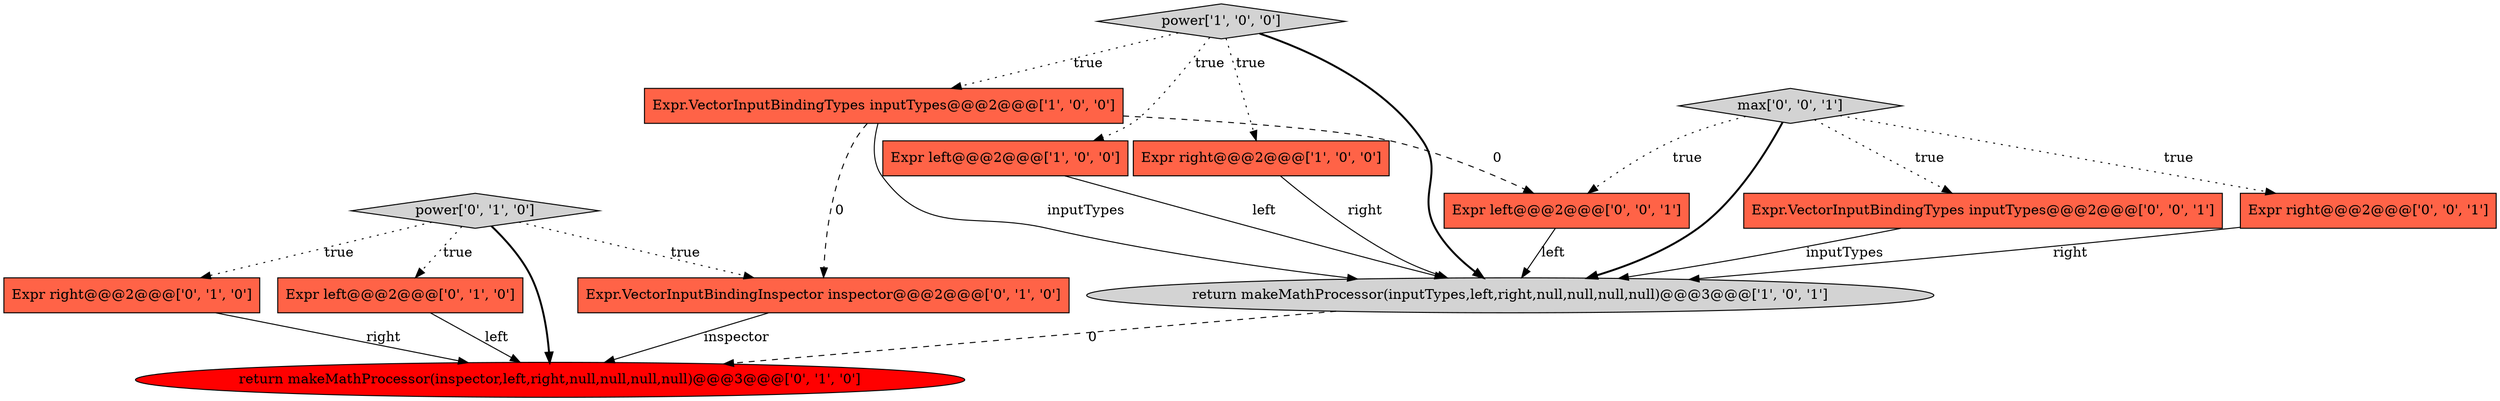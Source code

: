 digraph {
5 [style = filled, label = "Expr left@@@2@@@['0', '1', '0']", fillcolor = tomato, shape = box image = "AAA0AAABBB2BBB"];
1 [style = filled, label = "power['1', '0', '0']", fillcolor = lightgray, shape = diamond image = "AAA0AAABBB1BBB"];
7 [style = filled, label = "Expr right@@@2@@@['0', '1', '0']", fillcolor = tomato, shape = box image = "AAA0AAABBB2BBB"];
10 [style = filled, label = "Expr.VectorInputBindingTypes inputTypes@@@2@@@['0', '0', '1']", fillcolor = tomato, shape = box image = "AAA0AAABBB3BBB"];
4 [style = filled, label = "Expr.VectorInputBindingTypes inputTypes@@@2@@@['1', '0', '0']", fillcolor = tomato, shape = box image = "AAA1AAABBB1BBB"];
0 [style = filled, label = "return makeMathProcessor(inputTypes,left,right,null,null,null,null)@@@3@@@['1', '0', '1']", fillcolor = lightgray, shape = ellipse image = "AAA0AAABBB1BBB"];
13 [style = filled, label = "Expr left@@@2@@@['0', '0', '1']", fillcolor = tomato, shape = box image = "AAA0AAABBB3BBB"];
2 [style = filled, label = "Expr left@@@2@@@['1', '0', '0']", fillcolor = tomato, shape = box image = "AAA0AAABBB1BBB"];
11 [style = filled, label = "Expr right@@@2@@@['0', '0', '1']", fillcolor = tomato, shape = box image = "AAA0AAABBB3BBB"];
8 [style = filled, label = "return makeMathProcessor(inspector,left,right,null,null,null,null)@@@3@@@['0', '1', '0']", fillcolor = red, shape = ellipse image = "AAA1AAABBB2BBB"];
12 [style = filled, label = "max['0', '0', '1']", fillcolor = lightgray, shape = diamond image = "AAA0AAABBB3BBB"];
9 [style = filled, label = "Expr.VectorInputBindingInspector inspector@@@2@@@['0', '1', '0']", fillcolor = tomato, shape = box image = "AAA1AAABBB2BBB"];
6 [style = filled, label = "power['0', '1', '0']", fillcolor = lightgray, shape = diamond image = "AAA0AAABBB2BBB"];
3 [style = filled, label = "Expr right@@@2@@@['1', '0', '0']", fillcolor = tomato, shape = box image = "AAA0AAABBB1BBB"];
13->0 [style = solid, label="left"];
3->0 [style = solid, label="right"];
2->0 [style = solid, label="left"];
9->8 [style = solid, label="inspector"];
11->0 [style = solid, label="right"];
1->4 [style = dotted, label="true"];
1->0 [style = bold, label=""];
12->0 [style = bold, label=""];
12->11 [style = dotted, label="true"];
1->3 [style = dotted, label="true"];
4->9 [style = dashed, label="0"];
12->13 [style = dotted, label="true"];
10->0 [style = solid, label="inputTypes"];
12->10 [style = dotted, label="true"];
6->9 [style = dotted, label="true"];
7->8 [style = solid, label="right"];
6->8 [style = bold, label=""];
6->7 [style = dotted, label="true"];
5->8 [style = solid, label="left"];
0->8 [style = dashed, label="0"];
4->0 [style = solid, label="inputTypes"];
1->2 [style = dotted, label="true"];
4->13 [style = dashed, label="0"];
6->5 [style = dotted, label="true"];
}
